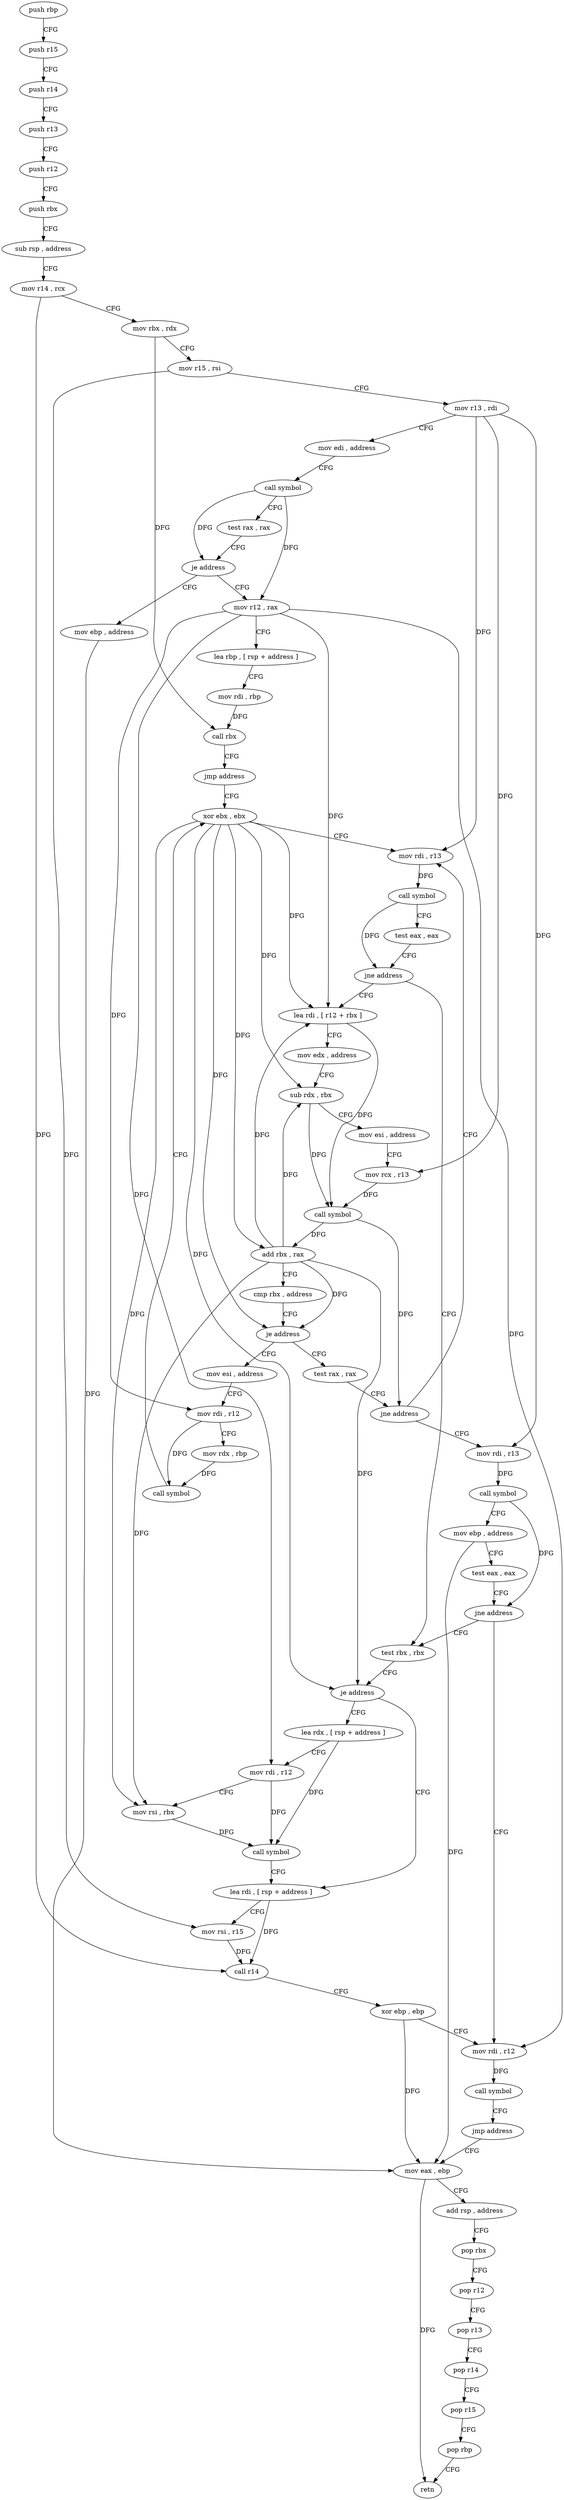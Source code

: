 digraph "func" {
"4205824" [label = "push rbp" ]
"4205825" [label = "push r15" ]
"4205827" [label = "push r14" ]
"4205829" [label = "push r13" ]
"4205831" [label = "push r12" ]
"4205833" [label = "push rbx" ]
"4205834" [label = "sub rsp , address" ]
"4205841" [label = "mov r14 , rcx" ]
"4205844" [label = "mov rbx , rdx" ]
"4205847" [label = "mov r15 , rsi" ]
"4205850" [label = "mov r13 , rdi" ]
"4205853" [label = "mov edi , address" ]
"4205858" [label = "call symbol" ]
"4205863" [label = "test rax , rax" ]
"4205866" [label = "je address" ]
"4206021" [label = "mov ebp , address" ]
"4205872" [label = "mov r12 , rax" ]
"4206026" [label = "mov eax , ebp" ]
"4205875" [label = "lea rbp , [ rsp + address ]" ]
"4205880" [label = "mov rdi , rbp" ]
"4205883" [label = "call rbx" ]
"4205885" [label = "jmp address" ]
"4205904" [label = "xor ebx , ebx" ]
"4205906" [label = "mov rdi , r13" ]
"4205977" [label = "test rbx , rbx" ]
"4205980" [label = "je address" ]
"4205998" [label = "lea rdi , [ rsp + address ]" ]
"4205982" [label = "lea rdx , [ rsp + address ]" ]
"4205918" [label = "lea rdi , [ r12 + rbx ]" ]
"4205922" [label = "mov edx , address" ]
"4205927" [label = "sub rdx , rbx" ]
"4205930" [label = "mov esi , address" ]
"4205935" [label = "mov rcx , r13" ]
"4205938" [label = "call symbol" ]
"4205943" [label = "add rbx , rax" ]
"4205946" [label = "cmp rbx , address" ]
"4205953" [label = "je address" ]
"4205888" [label = "mov esi , address" ]
"4205955" [label = "test rax , rax" ]
"4206003" [label = "mov rsi , r15" ]
"4206006" [label = "call r14" ]
"4206009" [label = "xor ebp , ebp" ]
"4206011" [label = "mov rdi , r12" ]
"4205987" [label = "mov rdi , r12" ]
"4205990" [label = "mov rsi , rbx" ]
"4205993" [label = "call symbol" ]
"4205893" [label = "mov rdi , r12" ]
"4205896" [label = "mov rdx , rbp" ]
"4205899" [label = "call symbol" ]
"4205958" [label = "jne address" ]
"4205960" [label = "mov rdi , r13" ]
"4206028" [label = "add rsp , address" ]
"4206035" [label = "pop rbx" ]
"4206036" [label = "pop r12" ]
"4206038" [label = "pop r13" ]
"4206040" [label = "pop r14" ]
"4206042" [label = "pop r15" ]
"4206044" [label = "pop rbp" ]
"4206045" [label = "retn" ]
"4205909" [label = "call symbol" ]
"4205914" [label = "test eax , eax" ]
"4205916" [label = "jne address" ]
"4205963" [label = "call symbol" ]
"4205968" [label = "mov ebp , address" ]
"4205973" [label = "test eax , eax" ]
"4205975" [label = "jne address" ]
"4206014" [label = "call symbol" ]
"4206019" [label = "jmp address" ]
"4205824" -> "4205825" [ label = "CFG" ]
"4205825" -> "4205827" [ label = "CFG" ]
"4205827" -> "4205829" [ label = "CFG" ]
"4205829" -> "4205831" [ label = "CFG" ]
"4205831" -> "4205833" [ label = "CFG" ]
"4205833" -> "4205834" [ label = "CFG" ]
"4205834" -> "4205841" [ label = "CFG" ]
"4205841" -> "4205844" [ label = "CFG" ]
"4205841" -> "4206006" [ label = "DFG" ]
"4205844" -> "4205847" [ label = "CFG" ]
"4205844" -> "4205883" [ label = "DFG" ]
"4205847" -> "4205850" [ label = "CFG" ]
"4205847" -> "4206003" [ label = "DFG" ]
"4205850" -> "4205853" [ label = "CFG" ]
"4205850" -> "4205906" [ label = "DFG" ]
"4205850" -> "4205935" [ label = "DFG" ]
"4205850" -> "4205960" [ label = "DFG" ]
"4205853" -> "4205858" [ label = "CFG" ]
"4205858" -> "4205863" [ label = "CFG" ]
"4205858" -> "4205866" [ label = "DFG" ]
"4205858" -> "4205872" [ label = "DFG" ]
"4205863" -> "4205866" [ label = "CFG" ]
"4205866" -> "4206021" [ label = "CFG" ]
"4205866" -> "4205872" [ label = "CFG" ]
"4206021" -> "4206026" [ label = "DFG" ]
"4205872" -> "4205875" [ label = "CFG" ]
"4205872" -> "4205918" [ label = "DFG" ]
"4205872" -> "4205987" [ label = "DFG" ]
"4205872" -> "4205893" [ label = "DFG" ]
"4205872" -> "4206011" [ label = "DFG" ]
"4206026" -> "4206028" [ label = "CFG" ]
"4206026" -> "4206045" [ label = "DFG" ]
"4205875" -> "4205880" [ label = "CFG" ]
"4205880" -> "4205883" [ label = "DFG" ]
"4205883" -> "4205885" [ label = "CFG" ]
"4205885" -> "4205904" [ label = "CFG" ]
"4205904" -> "4205906" [ label = "CFG" ]
"4205904" -> "4205980" [ label = "DFG" ]
"4205904" -> "4205918" [ label = "DFG" ]
"4205904" -> "4205927" [ label = "DFG" ]
"4205904" -> "4205943" [ label = "DFG" ]
"4205904" -> "4205953" [ label = "DFG" ]
"4205904" -> "4205990" [ label = "DFG" ]
"4205906" -> "4205909" [ label = "DFG" ]
"4205977" -> "4205980" [ label = "CFG" ]
"4205980" -> "4205998" [ label = "CFG" ]
"4205980" -> "4205982" [ label = "CFG" ]
"4205998" -> "4206003" [ label = "CFG" ]
"4205998" -> "4206006" [ label = "DFG" ]
"4205982" -> "4205987" [ label = "CFG" ]
"4205982" -> "4205993" [ label = "DFG" ]
"4205918" -> "4205922" [ label = "CFG" ]
"4205918" -> "4205938" [ label = "DFG" ]
"4205922" -> "4205927" [ label = "CFG" ]
"4205927" -> "4205930" [ label = "CFG" ]
"4205927" -> "4205938" [ label = "DFG" ]
"4205930" -> "4205935" [ label = "CFG" ]
"4205935" -> "4205938" [ label = "DFG" ]
"4205938" -> "4205943" [ label = "DFG" ]
"4205938" -> "4205958" [ label = "DFG" ]
"4205943" -> "4205946" [ label = "CFG" ]
"4205943" -> "4205980" [ label = "DFG" ]
"4205943" -> "4205918" [ label = "DFG" ]
"4205943" -> "4205927" [ label = "DFG" ]
"4205943" -> "4205953" [ label = "DFG" ]
"4205943" -> "4205990" [ label = "DFG" ]
"4205946" -> "4205953" [ label = "CFG" ]
"4205953" -> "4205888" [ label = "CFG" ]
"4205953" -> "4205955" [ label = "CFG" ]
"4205888" -> "4205893" [ label = "CFG" ]
"4205955" -> "4205958" [ label = "CFG" ]
"4206003" -> "4206006" [ label = "DFG" ]
"4206006" -> "4206009" [ label = "CFG" ]
"4206009" -> "4206011" [ label = "CFG" ]
"4206009" -> "4206026" [ label = "DFG" ]
"4206011" -> "4206014" [ label = "DFG" ]
"4205987" -> "4205990" [ label = "CFG" ]
"4205987" -> "4205993" [ label = "DFG" ]
"4205990" -> "4205993" [ label = "DFG" ]
"4205993" -> "4205998" [ label = "CFG" ]
"4205893" -> "4205896" [ label = "CFG" ]
"4205893" -> "4205899" [ label = "DFG" ]
"4205896" -> "4205899" [ label = "DFG" ]
"4205899" -> "4205904" [ label = "CFG" ]
"4205958" -> "4205906" [ label = "CFG" ]
"4205958" -> "4205960" [ label = "CFG" ]
"4205960" -> "4205963" [ label = "DFG" ]
"4206028" -> "4206035" [ label = "CFG" ]
"4206035" -> "4206036" [ label = "CFG" ]
"4206036" -> "4206038" [ label = "CFG" ]
"4206038" -> "4206040" [ label = "CFG" ]
"4206040" -> "4206042" [ label = "CFG" ]
"4206042" -> "4206044" [ label = "CFG" ]
"4206044" -> "4206045" [ label = "CFG" ]
"4205909" -> "4205914" [ label = "CFG" ]
"4205909" -> "4205916" [ label = "DFG" ]
"4205914" -> "4205916" [ label = "CFG" ]
"4205916" -> "4205977" [ label = "CFG" ]
"4205916" -> "4205918" [ label = "CFG" ]
"4205963" -> "4205968" [ label = "CFG" ]
"4205963" -> "4205975" [ label = "DFG" ]
"4205968" -> "4205973" [ label = "CFG" ]
"4205968" -> "4206026" [ label = "DFG" ]
"4205973" -> "4205975" [ label = "CFG" ]
"4205975" -> "4206011" [ label = "CFG" ]
"4205975" -> "4205977" [ label = "CFG" ]
"4206014" -> "4206019" [ label = "CFG" ]
"4206019" -> "4206026" [ label = "CFG" ]
}
